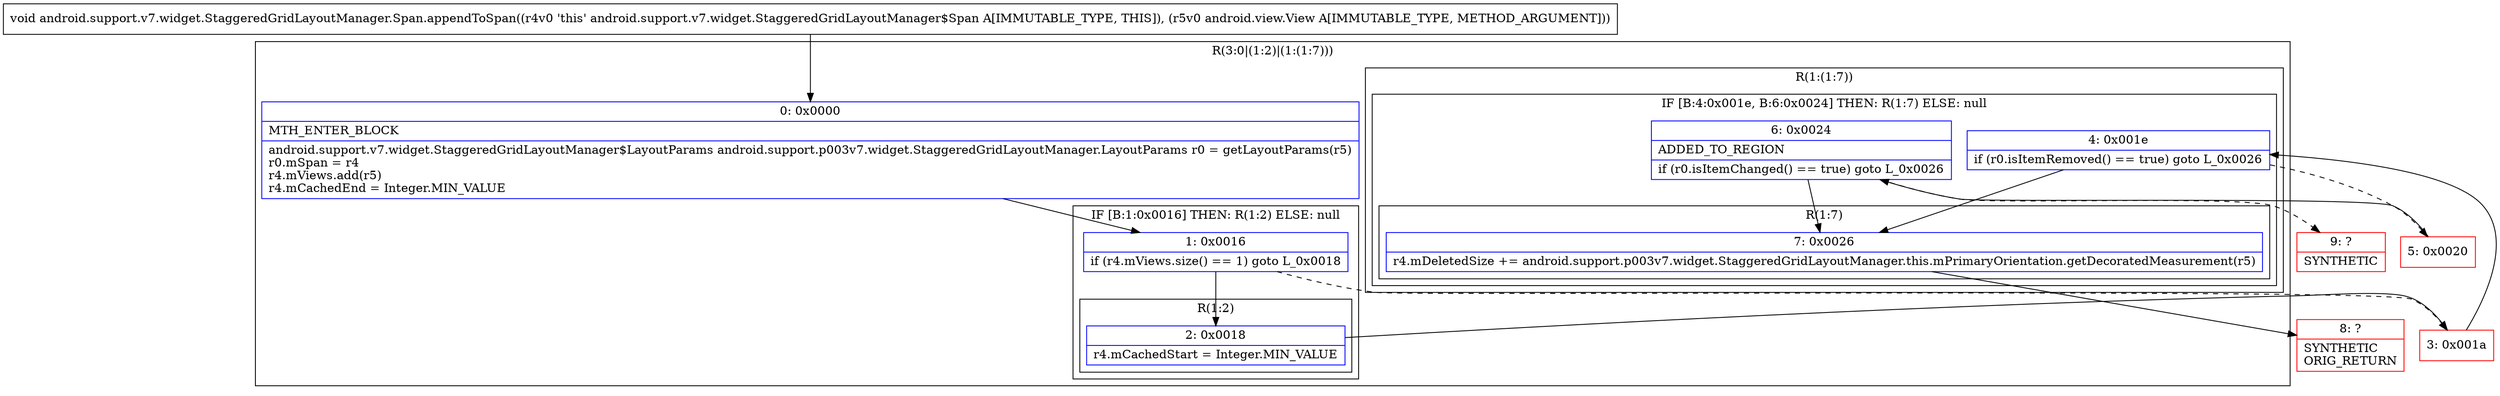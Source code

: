 digraph "CFG forandroid.support.v7.widget.StaggeredGridLayoutManager.Span.appendToSpan(Landroid\/view\/View;)V" {
subgraph cluster_Region_1151579856 {
label = "R(3:0|(1:2)|(1:(1:7)))";
node [shape=record,color=blue];
Node_0 [shape=record,label="{0\:\ 0x0000|MTH_ENTER_BLOCK\l|android.support.v7.widget.StaggeredGridLayoutManager$LayoutParams android.support.p003v7.widget.StaggeredGridLayoutManager.LayoutParams r0 = getLayoutParams(r5)\lr0.mSpan = r4\lr4.mViews.add(r5)\lr4.mCachedEnd = Integer.MIN_VALUE\l}"];
subgraph cluster_IfRegion_2039718272 {
label = "IF [B:1:0x0016] THEN: R(1:2) ELSE: null";
node [shape=record,color=blue];
Node_1 [shape=record,label="{1\:\ 0x0016|if (r4.mViews.size() == 1) goto L_0x0018\l}"];
subgraph cluster_Region_1912353214 {
label = "R(1:2)";
node [shape=record,color=blue];
Node_2 [shape=record,label="{2\:\ 0x0018|r4.mCachedStart = Integer.MIN_VALUE\l}"];
}
}
subgraph cluster_Region_702381485 {
label = "R(1:(1:7))";
node [shape=record,color=blue];
subgraph cluster_IfRegion_2092877735 {
label = "IF [B:4:0x001e, B:6:0x0024] THEN: R(1:7) ELSE: null";
node [shape=record,color=blue];
Node_4 [shape=record,label="{4\:\ 0x001e|if (r0.isItemRemoved() == true) goto L_0x0026\l}"];
Node_6 [shape=record,label="{6\:\ 0x0024|ADDED_TO_REGION\l|if (r0.isItemChanged() == true) goto L_0x0026\l}"];
subgraph cluster_Region_1074962532 {
label = "R(1:7)";
node [shape=record,color=blue];
Node_7 [shape=record,label="{7\:\ 0x0026|r4.mDeletedSize += android.support.p003v7.widget.StaggeredGridLayoutManager.this.mPrimaryOrientation.getDecoratedMeasurement(r5)\l}"];
}
}
}
}
Node_3 [shape=record,color=red,label="{3\:\ 0x001a}"];
Node_5 [shape=record,color=red,label="{5\:\ 0x0020}"];
Node_8 [shape=record,color=red,label="{8\:\ ?|SYNTHETIC\lORIG_RETURN\l}"];
Node_9 [shape=record,color=red,label="{9\:\ ?|SYNTHETIC\l}"];
MethodNode[shape=record,label="{void android.support.v7.widget.StaggeredGridLayoutManager.Span.appendToSpan((r4v0 'this' android.support.v7.widget.StaggeredGridLayoutManager$Span A[IMMUTABLE_TYPE, THIS]), (r5v0 android.view.View A[IMMUTABLE_TYPE, METHOD_ARGUMENT])) }"];
MethodNode -> Node_0;
Node_0 -> Node_1;
Node_1 -> Node_2;
Node_1 -> Node_3[style=dashed];
Node_2 -> Node_3;
Node_4 -> Node_5[style=dashed];
Node_4 -> Node_7;
Node_6 -> Node_7;
Node_6 -> Node_9[style=dashed];
Node_7 -> Node_8;
Node_3 -> Node_4;
Node_5 -> Node_6;
}


